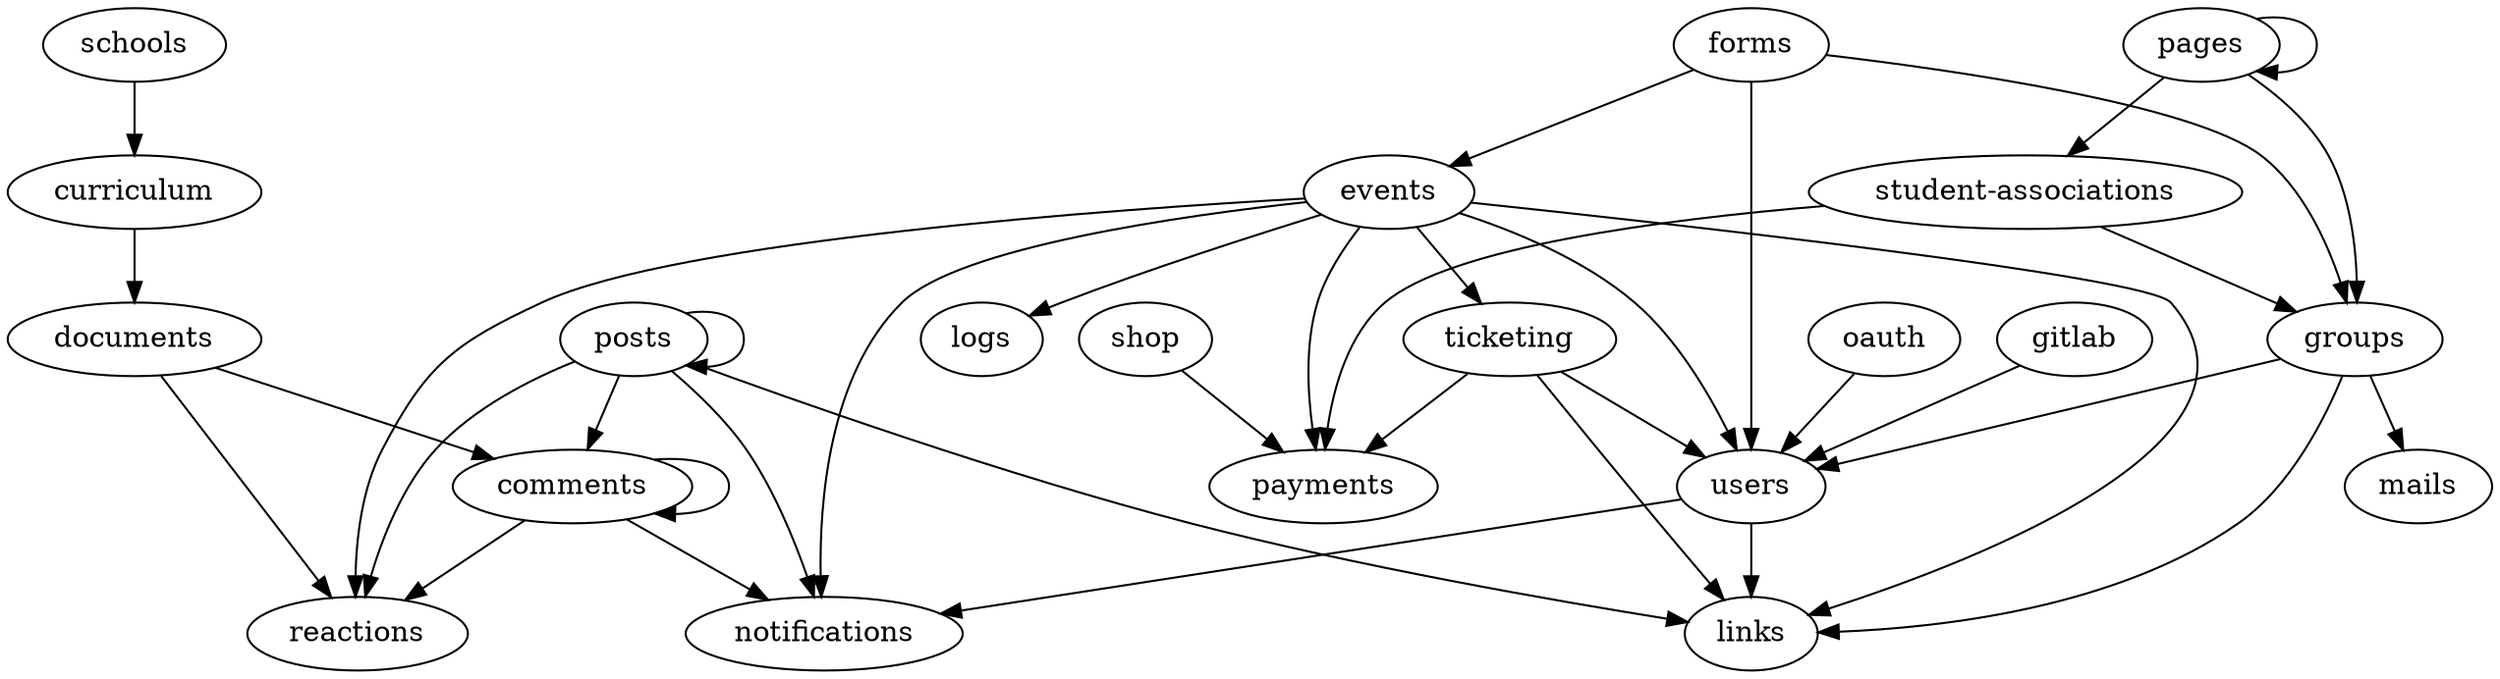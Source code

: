 strict digraph ImportGraph {
    "comments" -> "comments";
    "comments" -> "reactions";
    "comments" -> "notifications";
    "curriculum" -> "documents";
    "documents" -> "comments";
    "documents" -> "reactions";
    "events" -> "ticketing";
    "events" -> "notifications";
    "events" -> "users";
    "events" -> "logs";
    "events" -> "payments";
    "events" -> "reactions";
    "events" -> "links";
    "forms" -> "groups";
    "forms" -> "users";
    "forms" -> "events";
    "gitlab" -> "users";
    "groups" -> "links";
    "groups" -> "mails";
    "groups" -> "users";
    "oauth" -> "users";
    "pages" -> "pages";
    "pages" -> "groups";
    "pages" -> "student-associations";
    "posts" -> "notifications";
    "posts" -> "comments";
    "posts" -> "reactions";
    "posts" -> "posts";
    "posts" -> "links";
    "schools" -> "curriculum";
    "shop" -> "payments";
    "student-associations" -> "groups";
    "student-associations" -> "payments";
    "ticketing" -> "users";
    "ticketing" -> "payments";
    "ticketing" -> "links";
    "users" -> "notifications";
    "users" -> "links";
}
